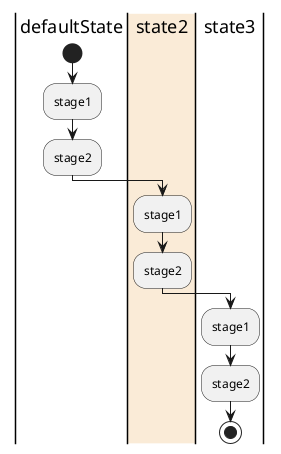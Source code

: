 
@startuml
|defaultState|
start
:stage1;
:stage2;
|#AntiqueWhite|state2|
:stage1;
:stage2;
|state3|
:stage1;
:stage2;
stop
@enduml
